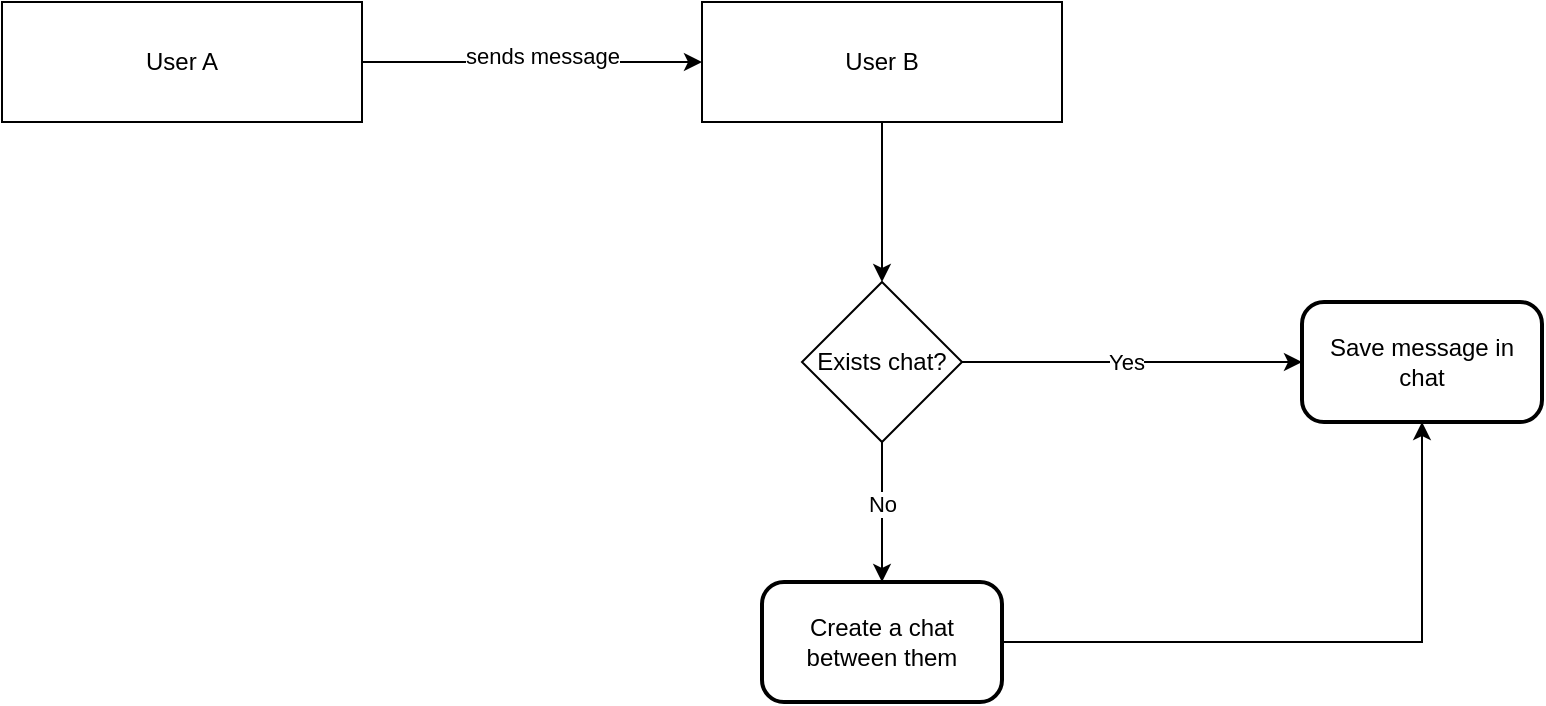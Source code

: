 <mxfile version="21.2.8" type="device">
  <diagram name="Page-1" id="2YBvvXClWsGukQMizWep">
    <mxGraphModel dx="1098" dy="828" grid="1" gridSize="10" guides="1" tooltips="1" connect="1" arrows="1" fold="1" page="1" pageScale="1" pageWidth="850" pageHeight="1100" math="0" shadow="0">
      <root>
        <mxCell id="0" />
        <mxCell id="1" parent="0" />
        <mxCell id="ZhUtpBukGFUt_rB71HKC-3" style="edgeStyle=orthogonalEdgeStyle;rounded=0;orthogonalLoop=1;jettySize=auto;html=1;exitX=1;exitY=0.5;exitDx=0;exitDy=0;entryX=0;entryY=0.5;entryDx=0;entryDy=0;" edge="1" parent="1" source="ZhUtpBukGFUt_rB71HKC-1" target="ZhUtpBukGFUt_rB71HKC-2">
          <mxGeometry relative="1" as="geometry" />
        </mxCell>
        <mxCell id="ZhUtpBukGFUt_rB71HKC-4" value="sends message" style="edgeLabel;html=1;align=center;verticalAlign=middle;resizable=0;points=[];" vertex="1" connectable="0" parent="ZhUtpBukGFUt_rB71HKC-3">
          <mxGeometry x="-0.264" y="3" relative="1" as="geometry">
            <mxPoint x="27" as="offset" />
          </mxGeometry>
        </mxCell>
        <mxCell id="ZhUtpBukGFUt_rB71HKC-1" value="User A" style="rounded=0;whiteSpace=wrap;html=1;" vertex="1" parent="1">
          <mxGeometry x="30" y="30" width="180" height="60" as="geometry" />
        </mxCell>
        <mxCell id="ZhUtpBukGFUt_rB71HKC-7" style="edgeStyle=orthogonalEdgeStyle;rounded=0;orthogonalLoop=1;jettySize=auto;html=1;exitX=0.5;exitY=1;exitDx=0;exitDy=0;entryX=0.5;entryY=0;entryDx=0;entryDy=0;" edge="1" parent="1" source="ZhUtpBukGFUt_rB71HKC-2" target="ZhUtpBukGFUt_rB71HKC-6">
          <mxGeometry relative="1" as="geometry" />
        </mxCell>
        <mxCell id="ZhUtpBukGFUt_rB71HKC-2" value="User B" style="rounded=0;whiteSpace=wrap;html=1;" vertex="1" parent="1">
          <mxGeometry x="380" y="30" width="180" height="60" as="geometry" />
        </mxCell>
        <mxCell id="ZhUtpBukGFUt_rB71HKC-8" style="edgeStyle=orthogonalEdgeStyle;rounded=0;orthogonalLoop=1;jettySize=auto;html=1;exitX=1;exitY=0.5;exitDx=0;exitDy=0;entryX=0;entryY=0.5;entryDx=0;entryDy=0;" edge="1" parent="1" source="ZhUtpBukGFUt_rB71HKC-6" target="ZhUtpBukGFUt_rB71HKC-11">
          <mxGeometry relative="1" as="geometry">
            <mxPoint x="700" y="210" as="targetPoint" />
            <mxPoint x="520" y="209.5" as="sourcePoint" />
          </mxGeometry>
        </mxCell>
        <mxCell id="ZhUtpBukGFUt_rB71HKC-9" value="Yes" style="edgeLabel;html=1;align=center;verticalAlign=middle;resizable=0;points=[];" vertex="1" connectable="0" parent="ZhUtpBukGFUt_rB71HKC-8">
          <mxGeometry x="-0.203" y="-3" relative="1" as="geometry">
            <mxPoint x="14" y="-3" as="offset" />
          </mxGeometry>
        </mxCell>
        <mxCell id="ZhUtpBukGFUt_rB71HKC-12" style="edgeStyle=orthogonalEdgeStyle;rounded=0;orthogonalLoop=1;jettySize=auto;html=1;exitX=0.5;exitY=1;exitDx=0;exitDy=0;" edge="1" parent="1" source="ZhUtpBukGFUt_rB71HKC-6" target="ZhUtpBukGFUt_rB71HKC-13">
          <mxGeometry relative="1" as="geometry">
            <mxPoint x="470" y="330" as="targetPoint" />
          </mxGeometry>
        </mxCell>
        <mxCell id="ZhUtpBukGFUt_rB71HKC-14" value="No" style="edgeLabel;html=1;align=center;verticalAlign=middle;resizable=0;points=[];" vertex="1" connectable="0" parent="ZhUtpBukGFUt_rB71HKC-12">
          <mxGeometry x="-0.25" y="3" relative="1" as="geometry">
            <mxPoint x="-3" y="4" as="offset" />
          </mxGeometry>
        </mxCell>
        <mxCell id="ZhUtpBukGFUt_rB71HKC-6" value="Exists chat?" style="rhombus;whiteSpace=wrap;html=1;" vertex="1" parent="1">
          <mxGeometry x="430" y="170" width="80" height="80" as="geometry" />
        </mxCell>
        <mxCell id="ZhUtpBukGFUt_rB71HKC-11" value="Save message in chat" style="rounded=1;whiteSpace=wrap;html=1;absoluteArcSize=1;arcSize=22;strokeWidth=2;" vertex="1" parent="1">
          <mxGeometry x="680" y="180" width="120" height="60" as="geometry" />
        </mxCell>
        <mxCell id="ZhUtpBukGFUt_rB71HKC-16" style="edgeStyle=orthogonalEdgeStyle;rounded=0;orthogonalLoop=1;jettySize=auto;html=1;exitX=1;exitY=0.5;exitDx=0;exitDy=0;entryX=0.5;entryY=1;entryDx=0;entryDy=0;" edge="1" parent="1" source="ZhUtpBukGFUt_rB71HKC-13" target="ZhUtpBukGFUt_rB71HKC-11">
          <mxGeometry relative="1" as="geometry" />
        </mxCell>
        <mxCell id="ZhUtpBukGFUt_rB71HKC-13" value="Create a chat&lt;br&gt;between them" style="rounded=1;whiteSpace=wrap;html=1;absoluteArcSize=1;arcSize=22;strokeWidth=2;" vertex="1" parent="1">
          <mxGeometry x="410" y="320" width="120" height="60" as="geometry" />
        </mxCell>
      </root>
    </mxGraphModel>
  </diagram>
</mxfile>

